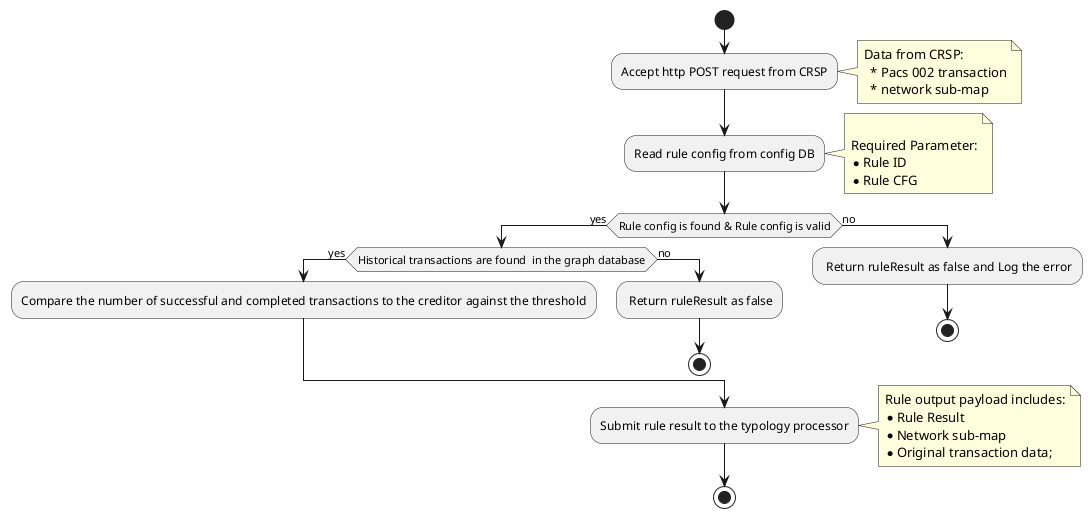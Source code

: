 @startuml
start
:Accept http POST request from CRSP;
 note right
          Data from CRSP:
            * Pacs 002 transaction
            * network sub-map
        end note
:Read rule config from config DB;
 note right
            
            Required Parameter:
            * Rule ID
            * Rule CFG
        end note
if (Rule config is found & Rule config is valid) then (yes)
  if (Historical transactions are found  in the graph database) then (yes)
   :Compare the number of successful and completed transactions to the creditor against the threshold;
  else (no)
   : Return ruleResult as false;
   stop
  endif
else (no)
  : Return ruleResult as false and Log the error;
  stop
endif
:Submit rule result to the typology processor;
note right
    Rule output payload includes:
    * Rule Result
    * Network sub-map
    * Original transaction data;
end note
stop
@enduml
